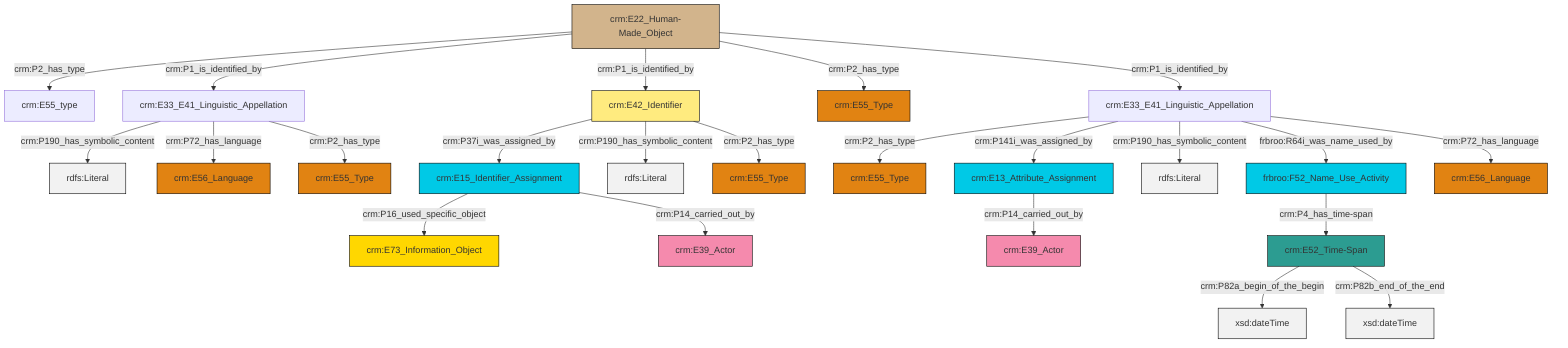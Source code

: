 graph TD
classDef Literal fill:#f2f2f2,stroke:#000000;
classDef CRM_Entity fill:#FFFFFF,stroke:#000000;
classDef Temporal_Entity fill:#00C9E6, stroke:#000000;
classDef Type fill:#E18312, stroke:#000000;
classDef Time-Span fill:#2C9C91, stroke:#000000;
classDef Appellation fill:#FFEB7F, stroke:#000000;
classDef Place fill:#008836, stroke:#000000;
classDef Persistent_Item fill:#B266B2, stroke:#000000;
classDef Conceptual_Object fill:#FFD700, stroke:#000000;
classDef Physical_Thing fill:#D2B48C, stroke:#000000;
classDef Actor fill:#f58aad, stroke:#000000;
classDef PC_Classes fill:#4ce600, stroke:#000000;
classDef Multi fill:#cccccc,stroke:#000000;

6["crm:E22_Human-Made_Object"]:::Physical_Thing -->|crm:P2_has_type| 7["crm:E55_type"]:::Default
12["crm:E42_Identifier"]:::Appellation -->|crm:P37i_was_assigned_by| 13["crm:E15_Identifier_Assignment"]:::Temporal_Entity
14["crm:E33_E41_Linguistic_Appellation"]:::Default -->|crm:P190_has_symbolic_content| 15[rdfs:Literal]:::Literal
6["crm:E22_Human-Made_Object"]:::Physical_Thing -->|crm:P1_is_identified_by| 14["crm:E33_E41_Linguistic_Appellation"]:::Default
8["crm:E33_E41_Linguistic_Appellation"]:::Default -->|crm:P2_has_type| 25["crm:E55_Type"]:::Type
12["crm:E42_Identifier"]:::Appellation -->|crm:P190_has_symbolic_content| 26[rdfs:Literal]:::Literal
6["crm:E22_Human-Made_Object"]:::Physical_Thing -->|crm:P1_is_identified_by| 12["crm:E42_Identifier"]:::Appellation
14["crm:E33_E41_Linguistic_Appellation"]:::Default -->|crm:P72_has_language| 20["crm:E56_Language"]:::Type
6["crm:E22_Human-Made_Object"]:::Physical_Thing -->|crm:P2_has_type| 4["crm:E55_Type"]:::Type
8["crm:E33_E41_Linguistic_Appellation"]:::Default -->|crm:P141i_was_assigned_by| 18["crm:E13_Attribute_Assignment"]:::Temporal_Entity
8["crm:E33_E41_Linguistic_Appellation"]:::Default -->|crm:P190_has_symbolic_content| 36[rdfs:Literal]:::Literal
18["crm:E13_Attribute_Assignment"]:::Temporal_Entity -->|crm:P14_carried_out_by| 23["crm:E39_Actor"]:::Actor
14["crm:E33_E41_Linguistic_Appellation"]:::Default -->|crm:P2_has_type| 2["crm:E55_Type"]:::Type
6["crm:E22_Human-Made_Object"]:::Physical_Thing -->|crm:P1_is_identified_by| 8["crm:E33_E41_Linguistic_Appellation"]:::Default
13["crm:E15_Identifier_Assignment"]:::Temporal_Entity -->|crm:P16_used_specific_object| 33["crm:E73_Information_Object"]:::Conceptual_Object
8["crm:E33_E41_Linguistic_Appellation"]:::Default -->|frbroo:R64i_was_name_used_by| 31["frbroo:F52_Name_Use_Activity"]:::Temporal_Entity
8["crm:E33_E41_Linguistic_Appellation"]:::Default -->|crm:P72_has_language| 10["crm:E56_Language"]:::Type
12["crm:E42_Identifier"]:::Appellation -->|crm:P2_has_type| 16["crm:E55_Type"]:::Type
28["crm:E52_Time-Span"]:::Time-Span -->|crm:P82a_begin_of_the_begin| 39[xsd:dateTime]:::Literal
31["frbroo:F52_Name_Use_Activity"]:::Temporal_Entity -->|crm:P4_has_time-span| 28["crm:E52_Time-Span"]:::Time-Span
28["crm:E52_Time-Span"]:::Time-Span -->|crm:P82b_end_of_the_end| 40[xsd:dateTime]:::Literal
13["crm:E15_Identifier_Assignment"]:::Temporal_Entity -->|crm:P14_carried_out_by| 0["crm:E39_Actor"]:::Actor
